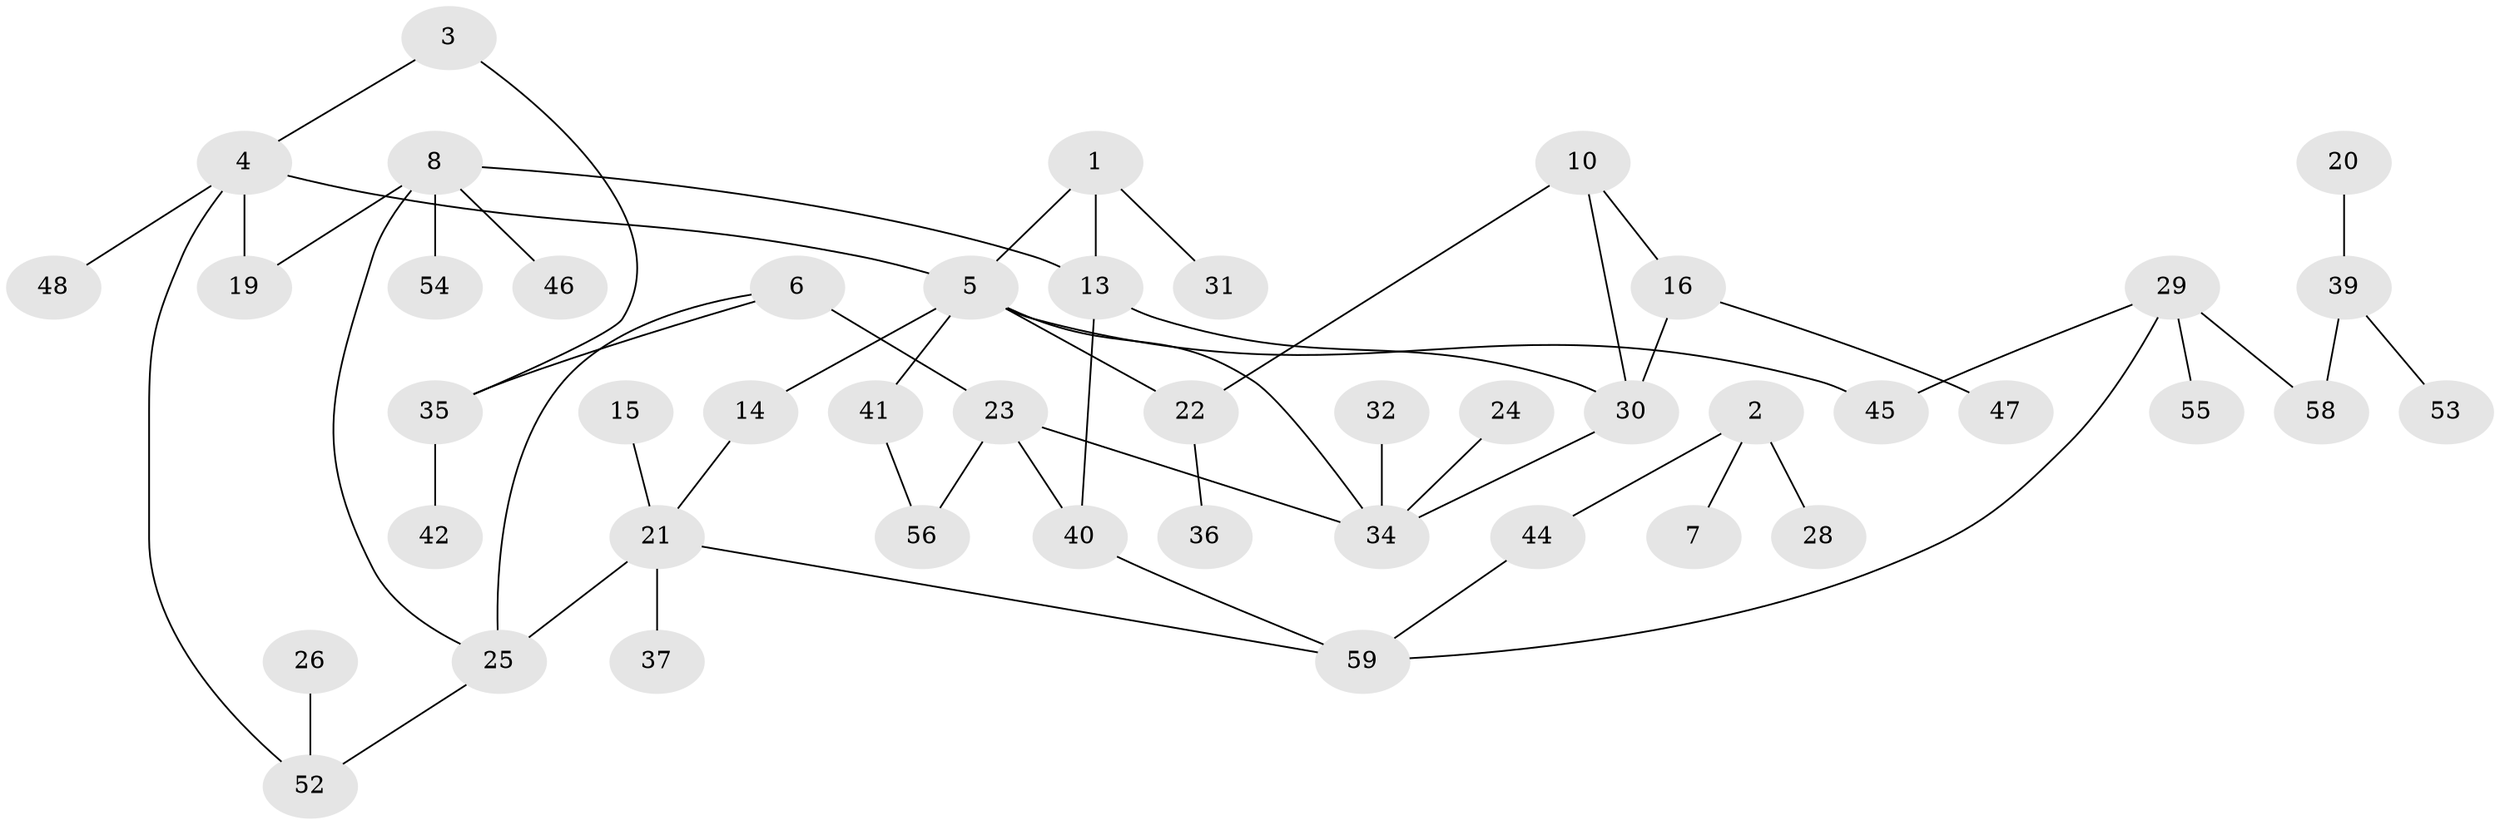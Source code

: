 // original degree distribution, {3: 0.14457831325301204, 1: 0.3253012048192771, 5: 0.03614457831325301, 2: 0.20481927710843373, 4: 0.10843373493975904, 0: 0.14457831325301204, 6: 0.03614457831325301}
// Generated by graph-tools (version 1.1) at 2025/48/03/04/25 22:48:22]
// undirected, 46 vertices, 57 edges
graph export_dot {
  node [color=gray90,style=filled];
  1;
  2;
  3;
  4;
  5;
  6;
  7;
  8;
  10;
  13;
  14;
  15;
  16;
  19;
  20;
  21;
  22;
  23;
  24;
  25;
  26;
  28;
  29;
  30;
  31;
  32;
  34;
  35;
  36;
  37;
  39;
  40;
  41;
  42;
  44;
  45;
  46;
  47;
  48;
  52;
  53;
  54;
  55;
  56;
  58;
  59;
  1 -- 5 [weight=1.0];
  1 -- 13 [weight=1.0];
  1 -- 31 [weight=1.0];
  2 -- 7 [weight=1.0];
  2 -- 28 [weight=1.0];
  2 -- 44 [weight=1.0];
  3 -- 4 [weight=1.0];
  3 -- 35 [weight=1.0];
  4 -- 5 [weight=1.0];
  4 -- 19 [weight=1.0];
  4 -- 48 [weight=1.0];
  4 -- 52 [weight=1.0];
  5 -- 14 [weight=1.0];
  5 -- 22 [weight=1.0];
  5 -- 34 [weight=1.0];
  5 -- 41 [weight=1.0];
  5 -- 45 [weight=1.0];
  6 -- 23 [weight=2.0];
  6 -- 25 [weight=1.0];
  6 -- 35 [weight=1.0];
  8 -- 13 [weight=1.0];
  8 -- 19 [weight=1.0];
  8 -- 25 [weight=1.0];
  8 -- 46 [weight=1.0];
  8 -- 54 [weight=1.0];
  10 -- 16 [weight=1.0];
  10 -- 22 [weight=1.0];
  10 -- 30 [weight=1.0];
  13 -- 30 [weight=1.0];
  13 -- 40 [weight=1.0];
  14 -- 21 [weight=1.0];
  15 -- 21 [weight=1.0];
  16 -- 30 [weight=1.0];
  16 -- 47 [weight=1.0];
  20 -- 39 [weight=1.0];
  21 -- 25 [weight=1.0];
  21 -- 37 [weight=1.0];
  21 -- 59 [weight=1.0];
  22 -- 36 [weight=1.0];
  23 -- 34 [weight=1.0];
  23 -- 40 [weight=1.0];
  23 -- 56 [weight=1.0];
  24 -- 34 [weight=1.0];
  25 -- 52 [weight=1.0];
  26 -- 52 [weight=1.0];
  29 -- 45 [weight=1.0];
  29 -- 55 [weight=1.0];
  29 -- 58 [weight=1.0];
  29 -- 59 [weight=1.0];
  30 -- 34 [weight=1.0];
  32 -- 34 [weight=1.0];
  35 -- 42 [weight=1.0];
  39 -- 53 [weight=1.0];
  39 -- 58 [weight=1.0];
  40 -- 59 [weight=1.0];
  41 -- 56 [weight=1.0];
  44 -- 59 [weight=1.0];
}
